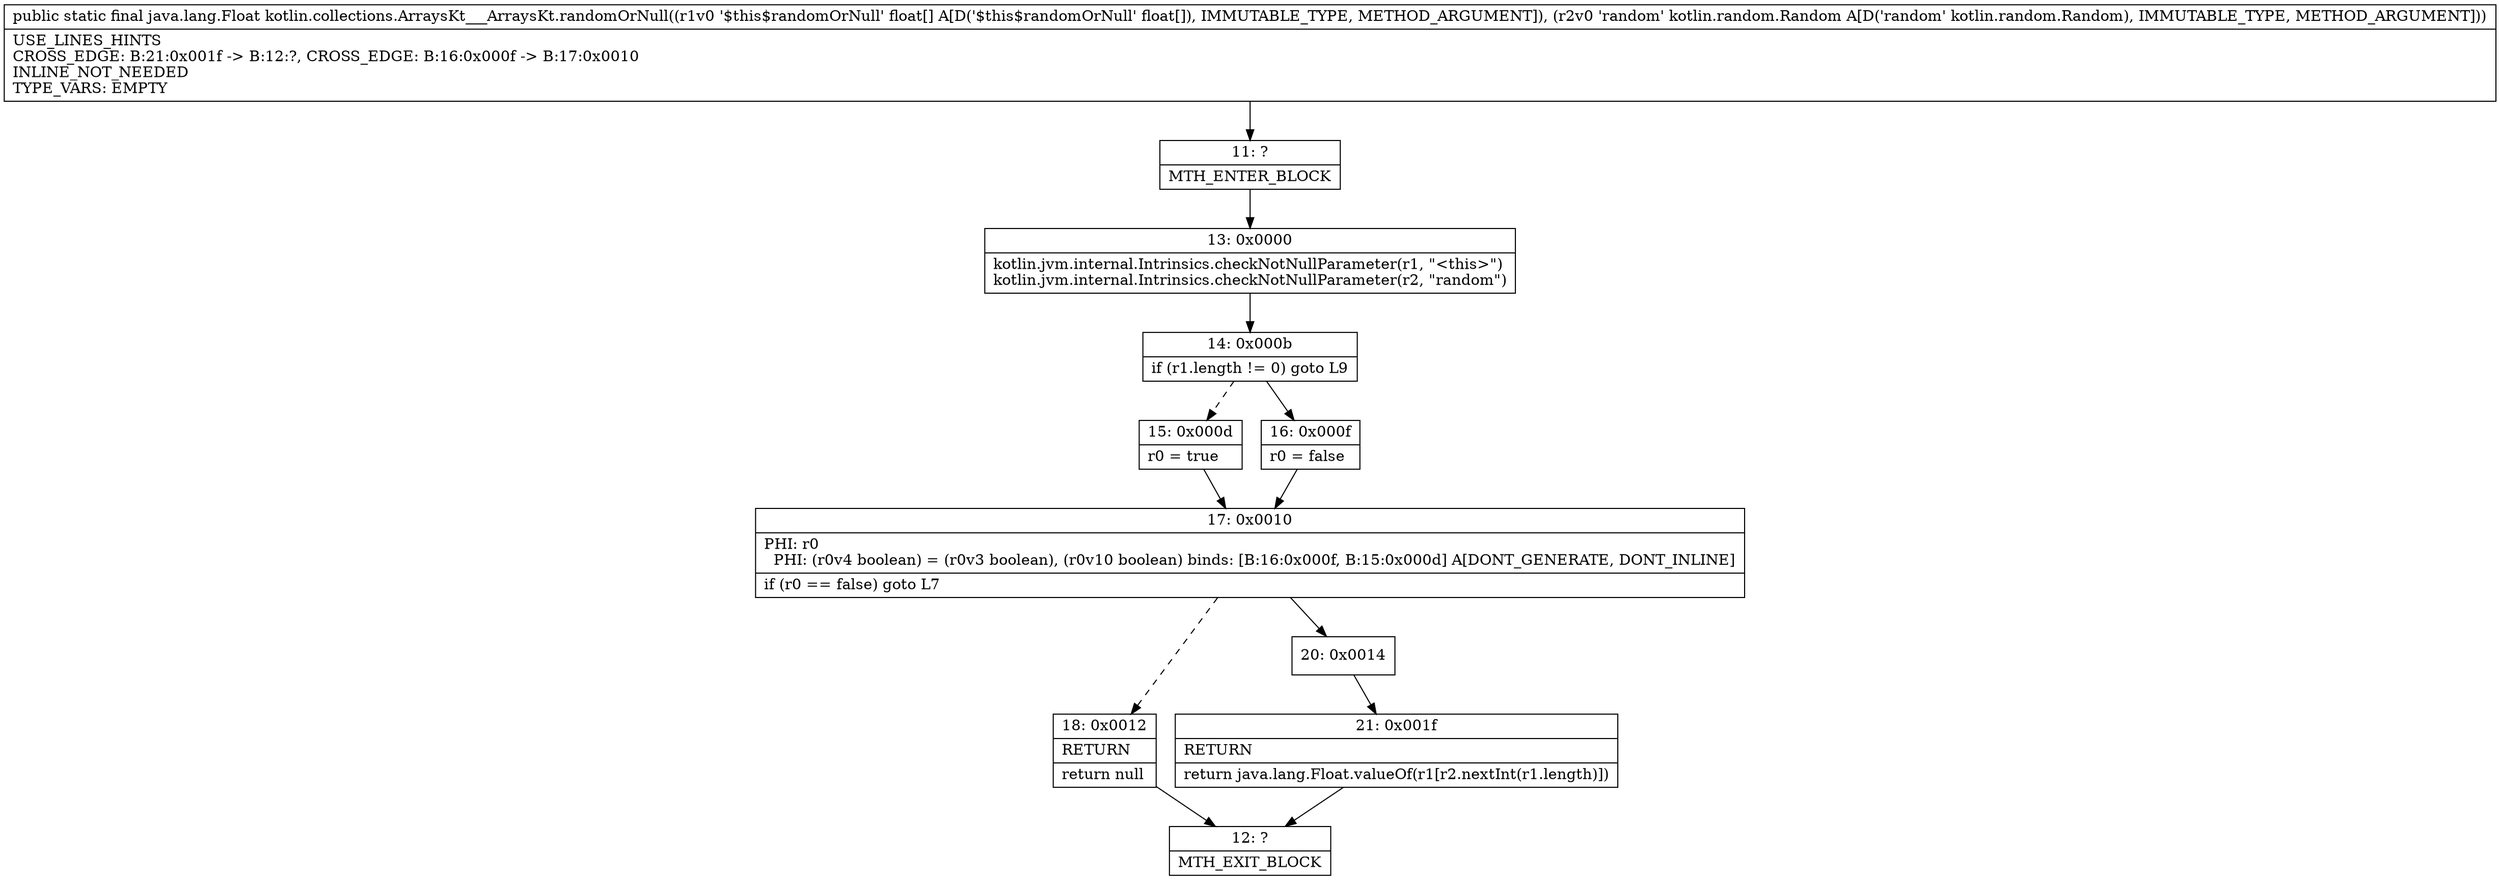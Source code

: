 digraph "CFG forkotlin.collections.ArraysKt___ArraysKt.randomOrNull([FLkotlin\/random\/Random;)Ljava\/lang\/Float;" {
Node_11 [shape=record,label="{11\:\ ?|MTH_ENTER_BLOCK\l}"];
Node_13 [shape=record,label="{13\:\ 0x0000|kotlin.jvm.internal.Intrinsics.checkNotNullParameter(r1, \"\<this\>\")\lkotlin.jvm.internal.Intrinsics.checkNotNullParameter(r2, \"random\")\l}"];
Node_14 [shape=record,label="{14\:\ 0x000b|if (r1.length != 0) goto L9\l}"];
Node_15 [shape=record,label="{15\:\ 0x000d|r0 = true\l}"];
Node_17 [shape=record,label="{17\:\ 0x0010|PHI: r0 \l  PHI: (r0v4 boolean) = (r0v3 boolean), (r0v10 boolean) binds: [B:16:0x000f, B:15:0x000d] A[DONT_GENERATE, DONT_INLINE]\l|if (r0 == false) goto L7\l}"];
Node_18 [shape=record,label="{18\:\ 0x0012|RETURN\l|return null\l}"];
Node_12 [shape=record,label="{12\:\ ?|MTH_EXIT_BLOCK\l}"];
Node_20 [shape=record,label="{20\:\ 0x0014}"];
Node_21 [shape=record,label="{21\:\ 0x001f|RETURN\l|return java.lang.Float.valueOf(r1[r2.nextInt(r1.length)])\l}"];
Node_16 [shape=record,label="{16\:\ 0x000f|r0 = false\l}"];
MethodNode[shape=record,label="{public static final java.lang.Float kotlin.collections.ArraysKt___ArraysKt.randomOrNull((r1v0 '$this$randomOrNull' float[] A[D('$this$randomOrNull' float[]), IMMUTABLE_TYPE, METHOD_ARGUMENT]), (r2v0 'random' kotlin.random.Random A[D('random' kotlin.random.Random), IMMUTABLE_TYPE, METHOD_ARGUMENT]))  | USE_LINES_HINTS\lCROSS_EDGE: B:21:0x001f \-\> B:12:?, CROSS_EDGE: B:16:0x000f \-\> B:17:0x0010\lINLINE_NOT_NEEDED\lTYPE_VARS: EMPTY\l}"];
MethodNode -> Node_11;Node_11 -> Node_13;
Node_13 -> Node_14;
Node_14 -> Node_15[style=dashed];
Node_14 -> Node_16;
Node_15 -> Node_17;
Node_17 -> Node_18[style=dashed];
Node_17 -> Node_20;
Node_18 -> Node_12;
Node_20 -> Node_21;
Node_21 -> Node_12;
Node_16 -> Node_17;
}

